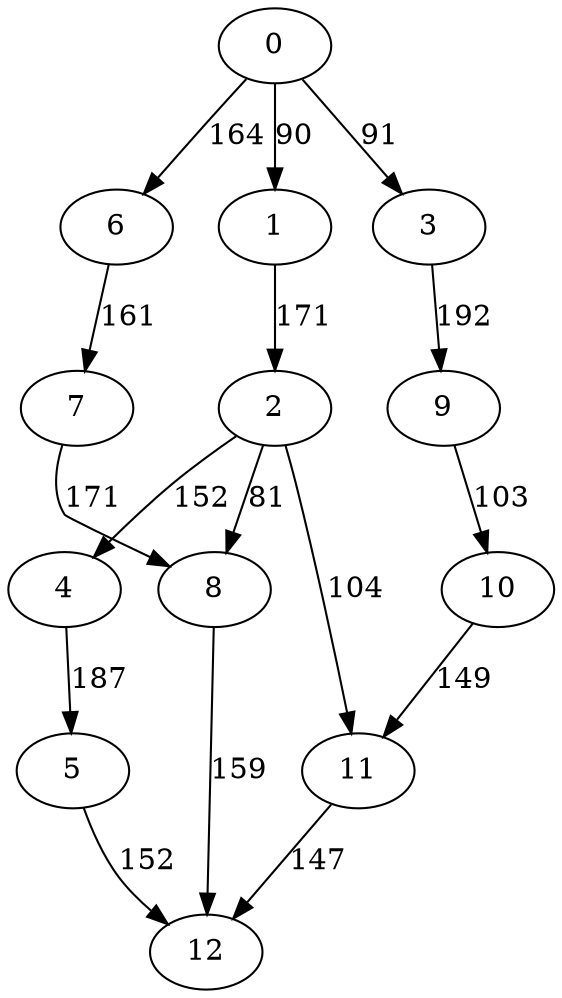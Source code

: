 digraph t20p4r5_12 {
0 -> 1 [ label = 90 ];
0 -> 3 [ label = 91 ];
0 -> 6 [ label = 164 ];
1 -> 2 [ label = 171 ];
2 -> 4 [ label = 152 ];
2 -> 8 [ label = 81 ];
2 -> 11 [ label = 104 ];
3 -> 9 [ label = 192 ];
4 -> 5 [ label = 187 ];
5 -> 12 [ label = 152 ];
6 -> 7 [ label = 161 ];
7 -> 8 [ label = 171 ];
8 -> 12 [ label = 159 ];
9 -> 10 [ label = 103 ];
10 -> 11 [ label = 149 ];
11 -> 12 [ label = 147 ];
 }

